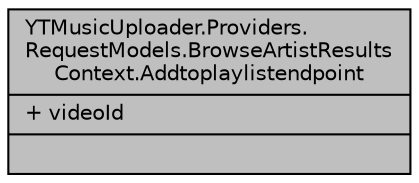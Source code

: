 digraph "YTMusicUploader.Providers.RequestModels.BrowseArtistResultsContext.Addtoplaylistendpoint"
{
 // LATEX_PDF_SIZE
  edge [fontname="Helvetica",fontsize="10",labelfontname="Helvetica",labelfontsize="10"];
  node [fontname="Helvetica",fontsize="10",shape=record];
  Node1 [label="{YTMusicUploader.Providers.\lRequestModels.BrowseArtistResults\lContext.Addtoplaylistendpoint\n|+ videoId\l|}",height=0.2,width=0.4,color="black", fillcolor="grey75", style="filled", fontcolor="black",tooltip=" "];
}
